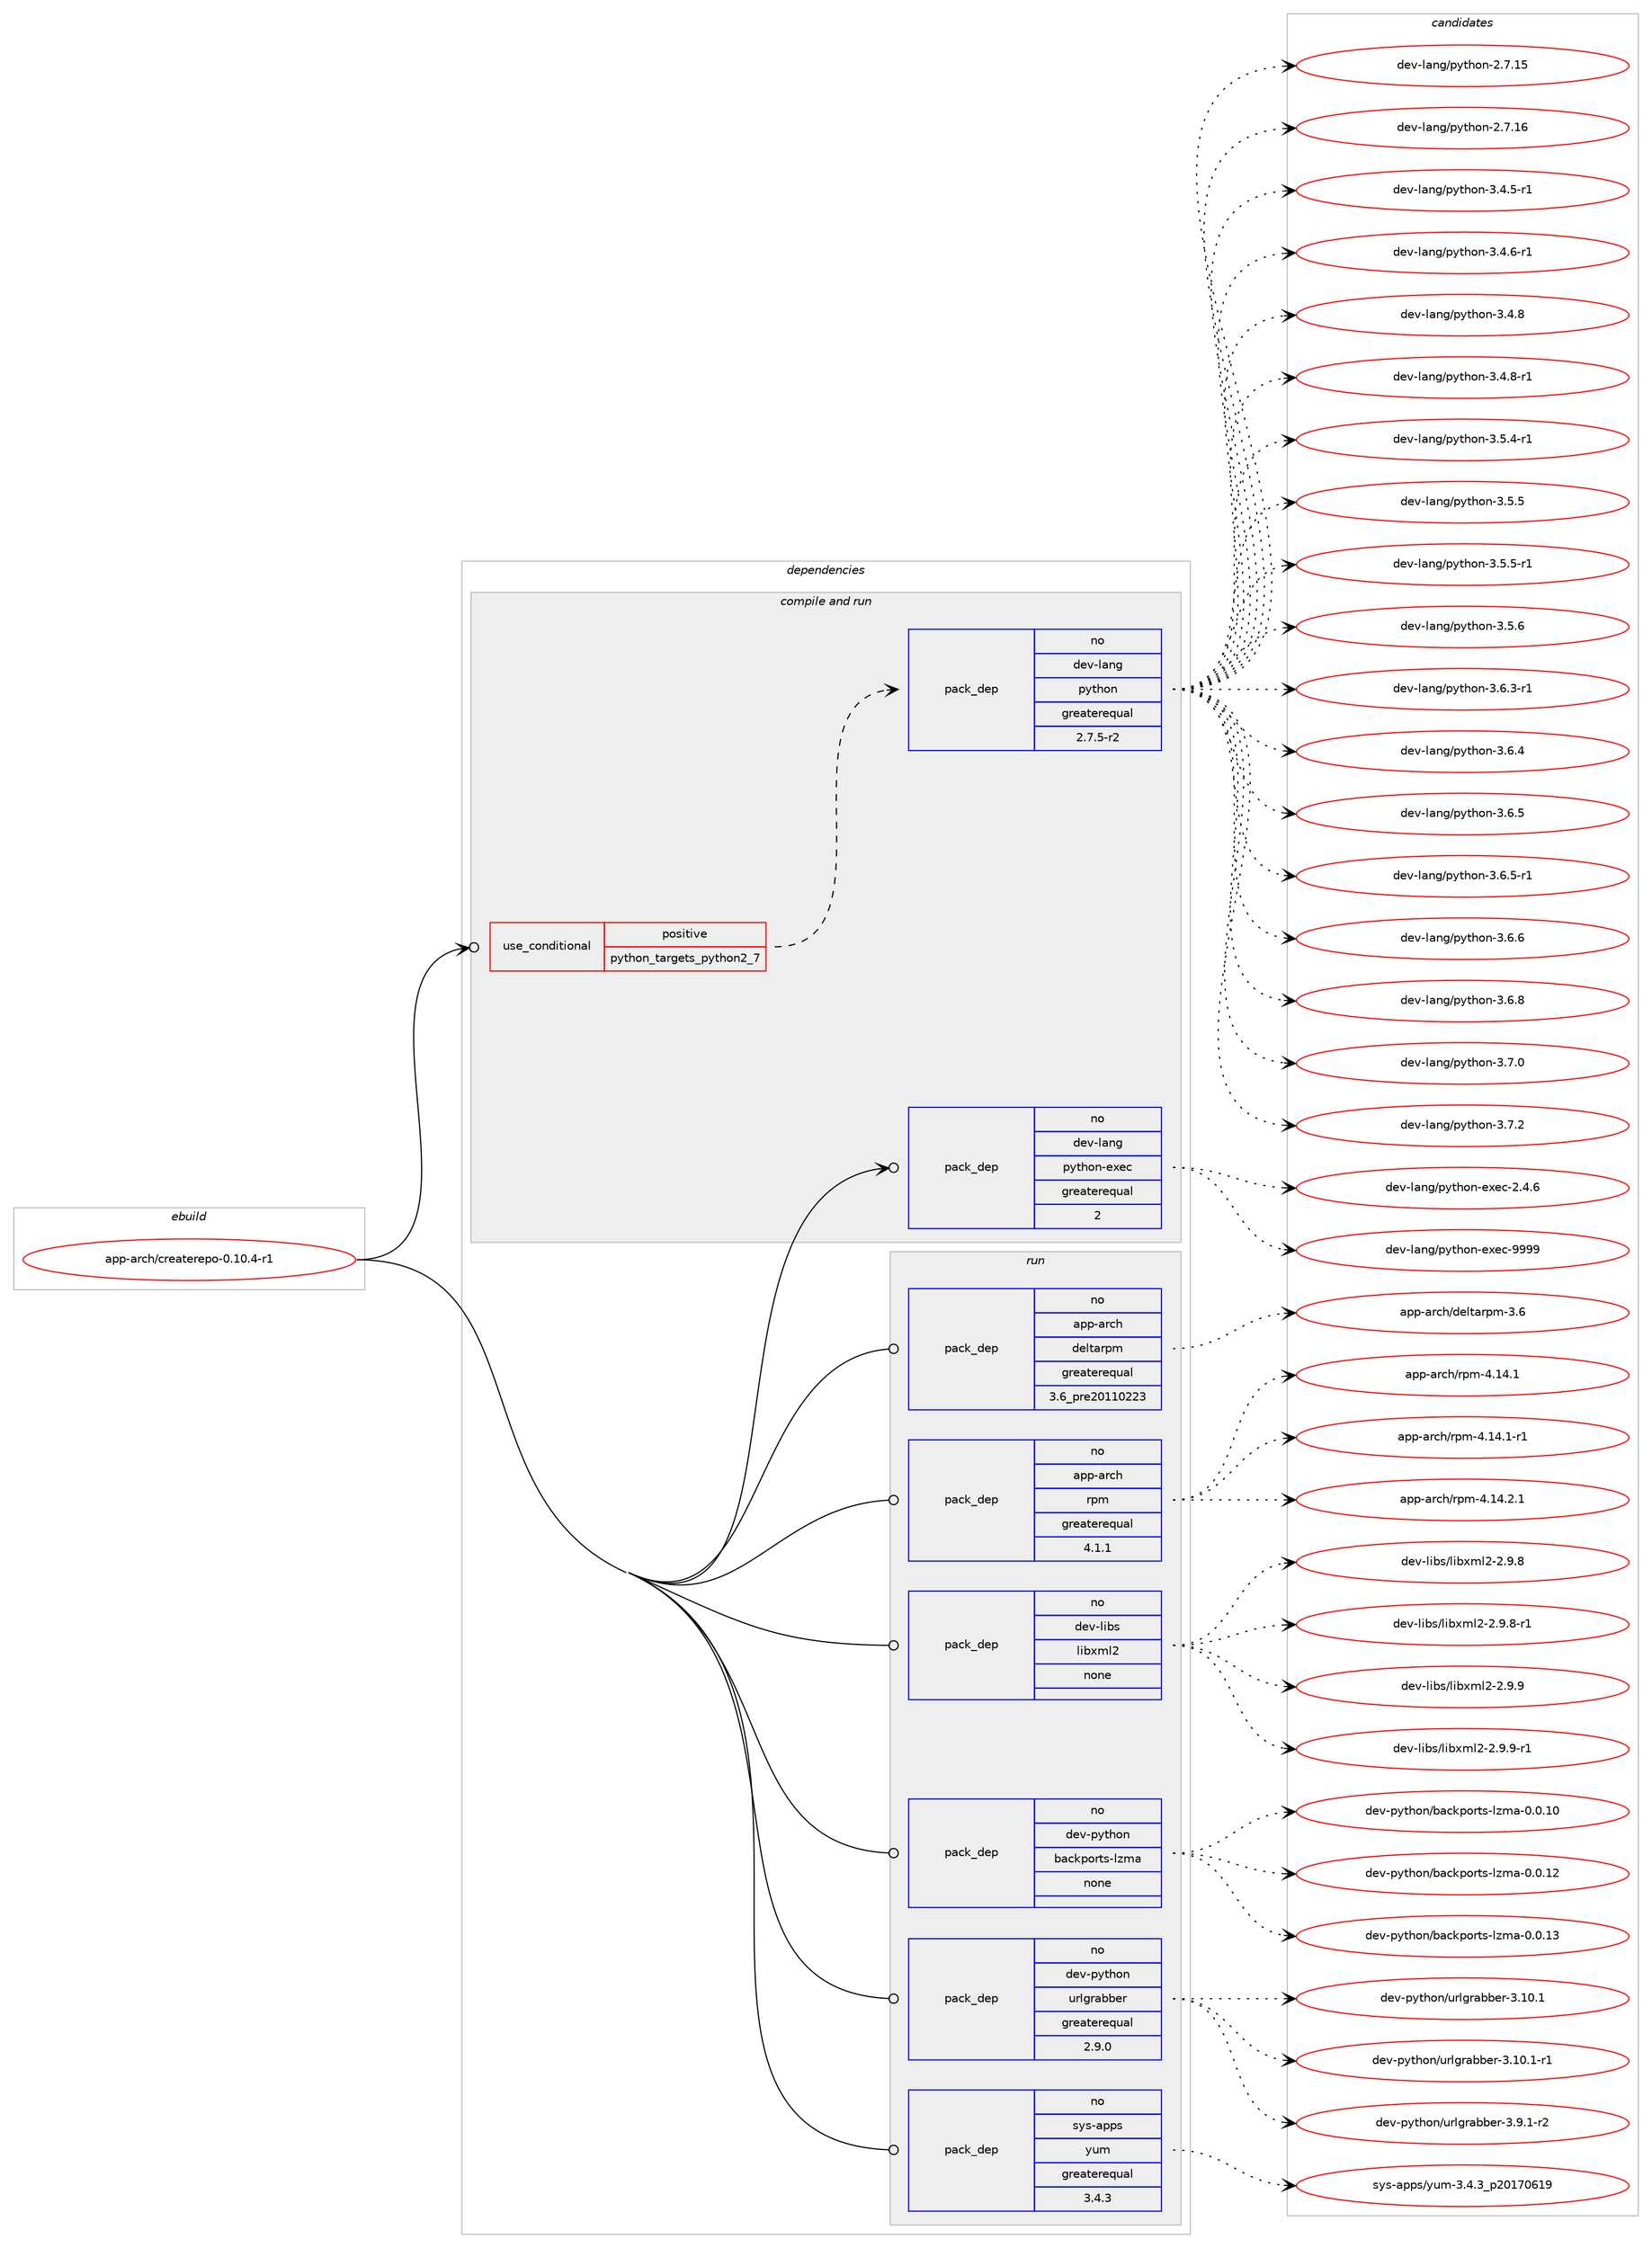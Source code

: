 digraph prolog {

# *************
# Graph options
# *************

newrank=true;
concentrate=true;
compound=true;
graph [rankdir=LR,fontname=Helvetica,fontsize=10,ranksep=1.5];#, ranksep=2.5, nodesep=0.2];
edge  [arrowhead=vee];
node  [fontname=Helvetica,fontsize=10];

# **********
# The ebuild
# **********

subgraph cluster_leftcol {
color=gray;
rank=same;
label=<<i>ebuild</i>>;
id [label="app-arch/createrepo-0.10.4-r1", color=red, width=4, href="../app-arch/createrepo-0.10.4-r1.svg"];
}

# ****************
# The dependencies
# ****************

subgraph cluster_midcol {
color=gray;
label=<<i>dependencies</i>>;
subgraph cluster_compile {
fillcolor="#eeeeee";
style=filled;
label=<<i>compile</i>>;
}
subgraph cluster_compileandrun {
fillcolor="#eeeeee";
style=filled;
label=<<i>compile and run</i>>;
subgraph cond346464 {
dependency1270949 [label=<<TABLE BORDER="0" CELLBORDER="1" CELLSPACING="0" CELLPADDING="4"><TR><TD ROWSPAN="3" CELLPADDING="10">use_conditional</TD></TR><TR><TD>positive</TD></TR><TR><TD>python_targets_python2_7</TD></TR></TABLE>>, shape=none, color=red];
subgraph pack904766 {
dependency1270950 [label=<<TABLE BORDER="0" CELLBORDER="1" CELLSPACING="0" CELLPADDING="4" WIDTH="220"><TR><TD ROWSPAN="6" CELLPADDING="30">pack_dep</TD></TR><TR><TD WIDTH="110">no</TD></TR><TR><TD>dev-lang</TD></TR><TR><TD>python</TD></TR><TR><TD>greaterequal</TD></TR><TR><TD>2.7.5-r2</TD></TR></TABLE>>, shape=none, color=blue];
}
dependency1270949:e -> dependency1270950:w [weight=20,style="dashed",arrowhead="vee"];
}
id:e -> dependency1270949:w [weight=20,style="solid",arrowhead="odotvee"];
subgraph pack904767 {
dependency1270951 [label=<<TABLE BORDER="0" CELLBORDER="1" CELLSPACING="0" CELLPADDING="4" WIDTH="220"><TR><TD ROWSPAN="6" CELLPADDING="30">pack_dep</TD></TR><TR><TD WIDTH="110">no</TD></TR><TR><TD>dev-lang</TD></TR><TR><TD>python-exec</TD></TR><TR><TD>greaterequal</TD></TR><TR><TD>2</TD></TR></TABLE>>, shape=none, color=blue];
}
id:e -> dependency1270951:w [weight=20,style="solid",arrowhead="odotvee"];
}
subgraph cluster_run {
fillcolor="#eeeeee";
style=filled;
label=<<i>run</i>>;
subgraph pack904768 {
dependency1270952 [label=<<TABLE BORDER="0" CELLBORDER="1" CELLSPACING="0" CELLPADDING="4" WIDTH="220"><TR><TD ROWSPAN="6" CELLPADDING="30">pack_dep</TD></TR><TR><TD WIDTH="110">no</TD></TR><TR><TD>app-arch</TD></TR><TR><TD>deltarpm</TD></TR><TR><TD>greaterequal</TD></TR><TR><TD>3.6_pre20110223</TD></TR></TABLE>>, shape=none, color=blue];
}
id:e -> dependency1270952:w [weight=20,style="solid",arrowhead="odot"];
subgraph pack904769 {
dependency1270953 [label=<<TABLE BORDER="0" CELLBORDER="1" CELLSPACING="0" CELLPADDING="4" WIDTH="220"><TR><TD ROWSPAN="6" CELLPADDING="30">pack_dep</TD></TR><TR><TD WIDTH="110">no</TD></TR><TR><TD>app-arch</TD></TR><TR><TD>rpm</TD></TR><TR><TD>greaterequal</TD></TR><TR><TD>4.1.1</TD></TR></TABLE>>, shape=none, color=blue];
}
id:e -> dependency1270953:w [weight=20,style="solid",arrowhead="odot"];
subgraph pack904770 {
dependency1270954 [label=<<TABLE BORDER="0" CELLBORDER="1" CELLSPACING="0" CELLPADDING="4" WIDTH="220"><TR><TD ROWSPAN="6" CELLPADDING="30">pack_dep</TD></TR><TR><TD WIDTH="110">no</TD></TR><TR><TD>dev-libs</TD></TR><TR><TD>libxml2</TD></TR><TR><TD>none</TD></TR><TR><TD></TD></TR></TABLE>>, shape=none, color=blue];
}
id:e -> dependency1270954:w [weight=20,style="solid",arrowhead="odot"];
subgraph pack904771 {
dependency1270955 [label=<<TABLE BORDER="0" CELLBORDER="1" CELLSPACING="0" CELLPADDING="4" WIDTH="220"><TR><TD ROWSPAN="6" CELLPADDING="30">pack_dep</TD></TR><TR><TD WIDTH="110">no</TD></TR><TR><TD>dev-python</TD></TR><TR><TD>backports-lzma</TD></TR><TR><TD>none</TD></TR><TR><TD></TD></TR></TABLE>>, shape=none, color=blue];
}
id:e -> dependency1270955:w [weight=20,style="solid",arrowhead="odot"];
subgraph pack904772 {
dependency1270956 [label=<<TABLE BORDER="0" CELLBORDER="1" CELLSPACING="0" CELLPADDING="4" WIDTH="220"><TR><TD ROWSPAN="6" CELLPADDING="30">pack_dep</TD></TR><TR><TD WIDTH="110">no</TD></TR><TR><TD>dev-python</TD></TR><TR><TD>urlgrabber</TD></TR><TR><TD>greaterequal</TD></TR><TR><TD>2.9.0</TD></TR></TABLE>>, shape=none, color=blue];
}
id:e -> dependency1270956:w [weight=20,style="solid",arrowhead="odot"];
subgraph pack904773 {
dependency1270957 [label=<<TABLE BORDER="0" CELLBORDER="1" CELLSPACING="0" CELLPADDING="4" WIDTH="220"><TR><TD ROWSPAN="6" CELLPADDING="30">pack_dep</TD></TR><TR><TD WIDTH="110">no</TD></TR><TR><TD>sys-apps</TD></TR><TR><TD>yum</TD></TR><TR><TD>greaterequal</TD></TR><TR><TD>3.4.3</TD></TR></TABLE>>, shape=none, color=blue];
}
id:e -> dependency1270957:w [weight=20,style="solid",arrowhead="odot"];
}
}

# **************
# The candidates
# **************

subgraph cluster_choices {
rank=same;
color=gray;
label=<<i>candidates</i>>;

subgraph choice904766 {
color=black;
nodesep=1;
choice10010111845108971101034711212111610411111045504655464953 [label="dev-lang/python-2.7.15", color=red, width=4,href="../dev-lang/python-2.7.15.svg"];
choice10010111845108971101034711212111610411111045504655464954 [label="dev-lang/python-2.7.16", color=red, width=4,href="../dev-lang/python-2.7.16.svg"];
choice1001011184510897110103471121211161041111104551465246534511449 [label="dev-lang/python-3.4.5-r1", color=red, width=4,href="../dev-lang/python-3.4.5-r1.svg"];
choice1001011184510897110103471121211161041111104551465246544511449 [label="dev-lang/python-3.4.6-r1", color=red, width=4,href="../dev-lang/python-3.4.6-r1.svg"];
choice100101118451089711010347112121116104111110455146524656 [label="dev-lang/python-3.4.8", color=red, width=4,href="../dev-lang/python-3.4.8.svg"];
choice1001011184510897110103471121211161041111104551465246564511449 [label="dev-lang/python-3.4.8-r1", color=red, width=4,href="../dev-lang/python-3.4.8-r1.svg"];
choice1001011184510897110103471121211161041111104551465346524511449 [label="dev-lang/python-3.5.4-r1", color=red, width=4,href="../dev-lang/python-3.5.4-r1.svg"];
choice100101118451089711010347112121116104111110455146534653 [label="dev-lang/python-3.5.5", color=red, width=4,href="../dev-lang/python-3.5.5.svg"];
choice1001011184510897110103471121211161041111104551465346534511449 [label="dev-lang/python-3.5.5-r1", color=red, width=4,href="../dev-lang/python-3.5.5-r1.svg"];
choice100101118451089711010347112121116104111110455146534654 [label="dev-lang/python-3.5.6", color=red, width=4,href="../dev-lang/python-3.5.6.svg"];
choice1001011184510897110103471121211161041111104551465446514511449 [label="dev-lang/python-3.6.3-r1", color=red, width=4,href="../dev-lang/python-3.6.3-r1.svg"];
choice100101118451089711010347112121116104111110455146544652 [label="dev-lang/python-3.6.4", color=red, width=4,href="../dev-lang/python-3.6.4.svg"];
choice100101118451089711010347112121116104111110455146544653 [label="dev-lang/python-3.6.5", color=red, width=4,href="../dev-lang/python-3.6.5.svg"];
choice1001011184510897110103471121211161041111104551465446534511449 [label="dev-lang/python-3.6.5-r1", color=red, width=4,href="../dev-lang/python-3.6.5-r1.svg"];
choice100101118451089711010347112121116104111110455146544654 [label="dev-lang/python-3.6.6", color=red, width=4,href="../dev-lang/python-3.6.6.svg"];
choice100101118451089711010347112121116104111110455146544656 [label="dev-lang/python-3.6.8", color=red, width=4,href="../dev-lang/python-3.6.8.svg"];
choice100101118451089711010347112121116104111110455146554648 [label="dev-lang/python-3.7.0", color=red, width=4,href="../dev-lang/python-3.7.0.svg"];
choice100101118451089711010347112121116104111110455146554650 [label="dev-lang/python-3.7.2", color=red, width=4,href="../dev-lang/python-3.7.2.svg"];
dependency1270950:e -> choice10010111845108971101034711212111610411111045504655464953:w [style=dotted,weight="100"];
dependency1270950:e -> choice10010111845108971101034711212111610411111045504655464954:w [style=dotted,weight="100"];
dependency1270950:e -> choice1001011184510897110103471121211161041111104551465246534511449:w [style=dotted,weight="100"];
dependency1270950:e -> choice1001011184510897110103471121211161041111104551465246544511449:w [style=dotted,weight="100"];
dependency1270950:e -> choice100101118451089711010347112121116104111110455146524656:w [style=dotted,weight="100"];
dependency1270950:e -> choice1001011184510897110103471121211161041111104551465246564511449:w [style=dotted,weight="100"];
dependency1270950:e -> choice1001011184510897110103471121211161041111104551465346524511449:w [style=dotted,weight="100"];
dependency1270950:e -> choice100101118451089711010347112121116104111110455146534653:w [style=dotted,weight="100"];
dependency1270950:e -> choice1001011184510897110103471121211161041111104551465346534511449:w [style=dotted,weight="100"];
dependency1270950:e -> choice100101118451089711010347112121116104111110455146534654:w [style=dotted,weight="100"];
dependency1270950:e -> choice1001011184510897110103471121211161041111104551465446514511449:w [style=dotted,weight="100"];
dependency1270950:e -> choice100101118451089711010347112121116104111110455146544652:w [style=dotted,weight="100"];
dependency1270950:e -> choice100101118451089711010347112121116104111110455146544653:w [style=dotted,weight="100"];
dependency1270950:e -> choice1001011184510897110103471121211161041111104551465446534511449:w [style=dotted,weight="100"];
dependency1270950:e -> choice100101118451089711010347112121116104111110455146544654:w [style=dotted,weight="100"];
dependency1270950:e -> choice100101118451089711010347112121116104111110455146544656:w [style=dotted,weight="100"];
dependency1270950:e -> choice100101118451089711010347112121116104111110455146554648:w [style=dotted,weight="100"];
dependency1270950:e -> choice100101118451089711010347112121116104111110455146554650:w [style=dotted,weight="100"];
}
subgraph choice904767 {
color=black;
nodesep=1;
choice1001011184510897110103471121211161041111104510112010199455046524654 [label="dev-lang/python-exec-2.4.6", color=red, width=4,href="../dev-lang/python-exec-2.4.6.svg"];
choice10010111845108971101034711212111610411111045101120101994557575757 [label="dev-lang/python-exec-9999", color=red, width=4,href="../dev-lang/python-exec-9999.svg"];
dependency1270951:e -> choice1001011184510897110103471121211161041111104510112010199455046524654:w [style=dotted,weight="100"];
dependency1270951:e -> choice10010111845108971101034711212111610411111045101120101994557575757:w [style=dotted,weight="100"];
}
subgraph choice904768 {
color=black;
nodesep=1;
choice97112112459711499104471001011081169711411210945514654 [label="app-arch/deltarpm-3.6", color=red, width=4,href="../app-arch/deltarpm-3.6.svg"];
dependency1270952:e -> choice97112112459711499104471001011081169711411210945514654:w [style=dotted,weight="100"];
}
subgraph choice904769 {
color=black;
nodesep=1;
choice971121124597114991044711411210945524649524649 [label="app-arch/rpm-4.14.1", color=red, width=4,href="../app-arch/rpm-4.14.1.svg"];
choice9711211245971149910447114112109455246495246494511449 [label="app-arch/rpm-4.14.1-r1", color=red, width=4,href="../app-arch/rpm-4.14.1-r1.svg"];
choice9711211245971149910447114112109455246495246504649 [label="app-arch/rpm-4.14.2.1", color=red, width=4,href="../app-arch/rpm-4.14.2.1.svg"];
dependency1270953:e -> choice971121124597114991044711411210945524649524649:w [style=dotted,weight="100"];
dependency1270953:e -> choice9711211245971149910447114112109455246495246494511449:w [style=dotted,weight="100"];
dependency1270953:e -> choice9711211245971149910447114112109455246495246504649:w [style=dotted,weight="100"];
}
subgraph choice904770 {
color=black;
nodesep=1;
choice1001011184510810598115471081059812010910850455046574656 [label="dev-libs/libxml2-2.9.8", color=red, width=4,href="../dev-libs/libxml2-2.9.8.svg"];
choice10010111845108105981154710810598120109108504550465746564511449 [label="dev-libs/libxml2-2.9.8-r1", color=red, width=4,href="../dev-libs/libxml2-2.9.8-r1.svg"];
choice1001011184510810598115471081059812010910850455046574657 [label="dev-libs/libxml2-2.9.9", color=red, width=4,href="../dev-libs/libxml2-2.9.9.svg"];
choice10010111845108105981154710810598120109108504550465746574511449 [label="dev-libs/libxml2-2.9.9-r1", color=red, width=4,href="../dev-libs/libxml2-2.9.9-r1.svg"];
dependency1270954:e -> choice1001011184510810598115471081059812010910850455046574656:w [style=dotted,weight="100"];
dependency1270954:e -> choice10010111845108105981154710810598120109108504550465746564511449:w [style=dotted,weight="100"];
dependency1270954:e -> choice1001011184510810598115471081059812010910850455046574657:w [style=dotted,weight="100"];
dependency1270954:e -> choice10010111845108105981154710810598120109108504550465746574511449:w [style=dotted,weight="100"];
}
subgraph choice904771 {
color=black;
nodesep=1;
choice1001011184511212111610411111047989799107112111114116115451081221099745484648464948 [label="dev-python/backports-lzma-0.0.10", color=red, width=4,href="../dev-python/backports-lzma-0.0.10.svg"];
choice1001011184511212111610411111047989799107112111114116115451081221099745484648464950 [label="dev-python/backports-lzma-0.0.12", color=red, width=4,href="../dev-python/backports-lzma-0.0.12.svg"];
choice1001011184511212111610411111047989799107112111114116115451081221099745484648464951 [label="dev-python/backports-lzma-0.0.13", color=red, width=4,href="../dev-python/backports-lzma-0.0.13.svg"];
dependency1270955:e -> choice1001011184511212111610411111047989799107112111114116115451081221099745484648464948:w [style=dotted,weight="100"];
dependency1270955:e -> choice1001011184511212111610411111047989799107112111114116115451081221099745484648464950:w [style=dotted,weight="100"];
dependency1270955:e -> choice1001011184511212111610411111047989799107112111114116115451081221099745484648464951:w [style=dotted,weight="100"];
}
subgraph choice904772 {
color=black;
nodesep=1;
choice100101118451121211161041111104711711410810311497989810111445514649484649 [label="dev-python/urlgrabber-3.10.1", color=red, width=4,href="../dev-python/urlgrabber-3.10.1.svg"];
choice1001011184511212111610411111047117114108103114979898101114455146494846494511449 [label="dev-python/urlgrabber-3.10.1-r1", color=red, width=4,href="../dev-python/urlgrabber-3.10.1-r1.svg"];
choice10010111845112121116104111110471171141081031149798981011144551465746494511450 [label="dev-python/urlgrabber-3.9.1-r2", color=red, width=4,href="../dev-python/urlgrabber-3.9.1-r2.svg"];
dependency1270956:e -> choice100101118451121211161041111104711711410810311497989810111445514649484649:w [style=dotted,weight="100"];
dependency1270956:e -> choice1001011184511212111610411111047117114108103114979898101114455146494846494511449:w [style=dotted,weight="100"];
dependency1270956:e -> choice10010111845112121116104111110471171141081031149798981011144551465746494511450:w [style=dotted,weight="100"];
}
subgraph choice904773 {
color=black;
nodesep=1;
choice115121115459711211211547121117109455146524651951125048495548544957 [label="sys-apps/yum-3.4.3_p20170619", color=red, width=4,href="../sys-apps/yum-3.4.3_p20170619.svg"];
dependency1270957:e -> choice115121115459711211211547121117109455146524651951125048495548544957:w [style=dotted,weight="100"];
}
}

}
